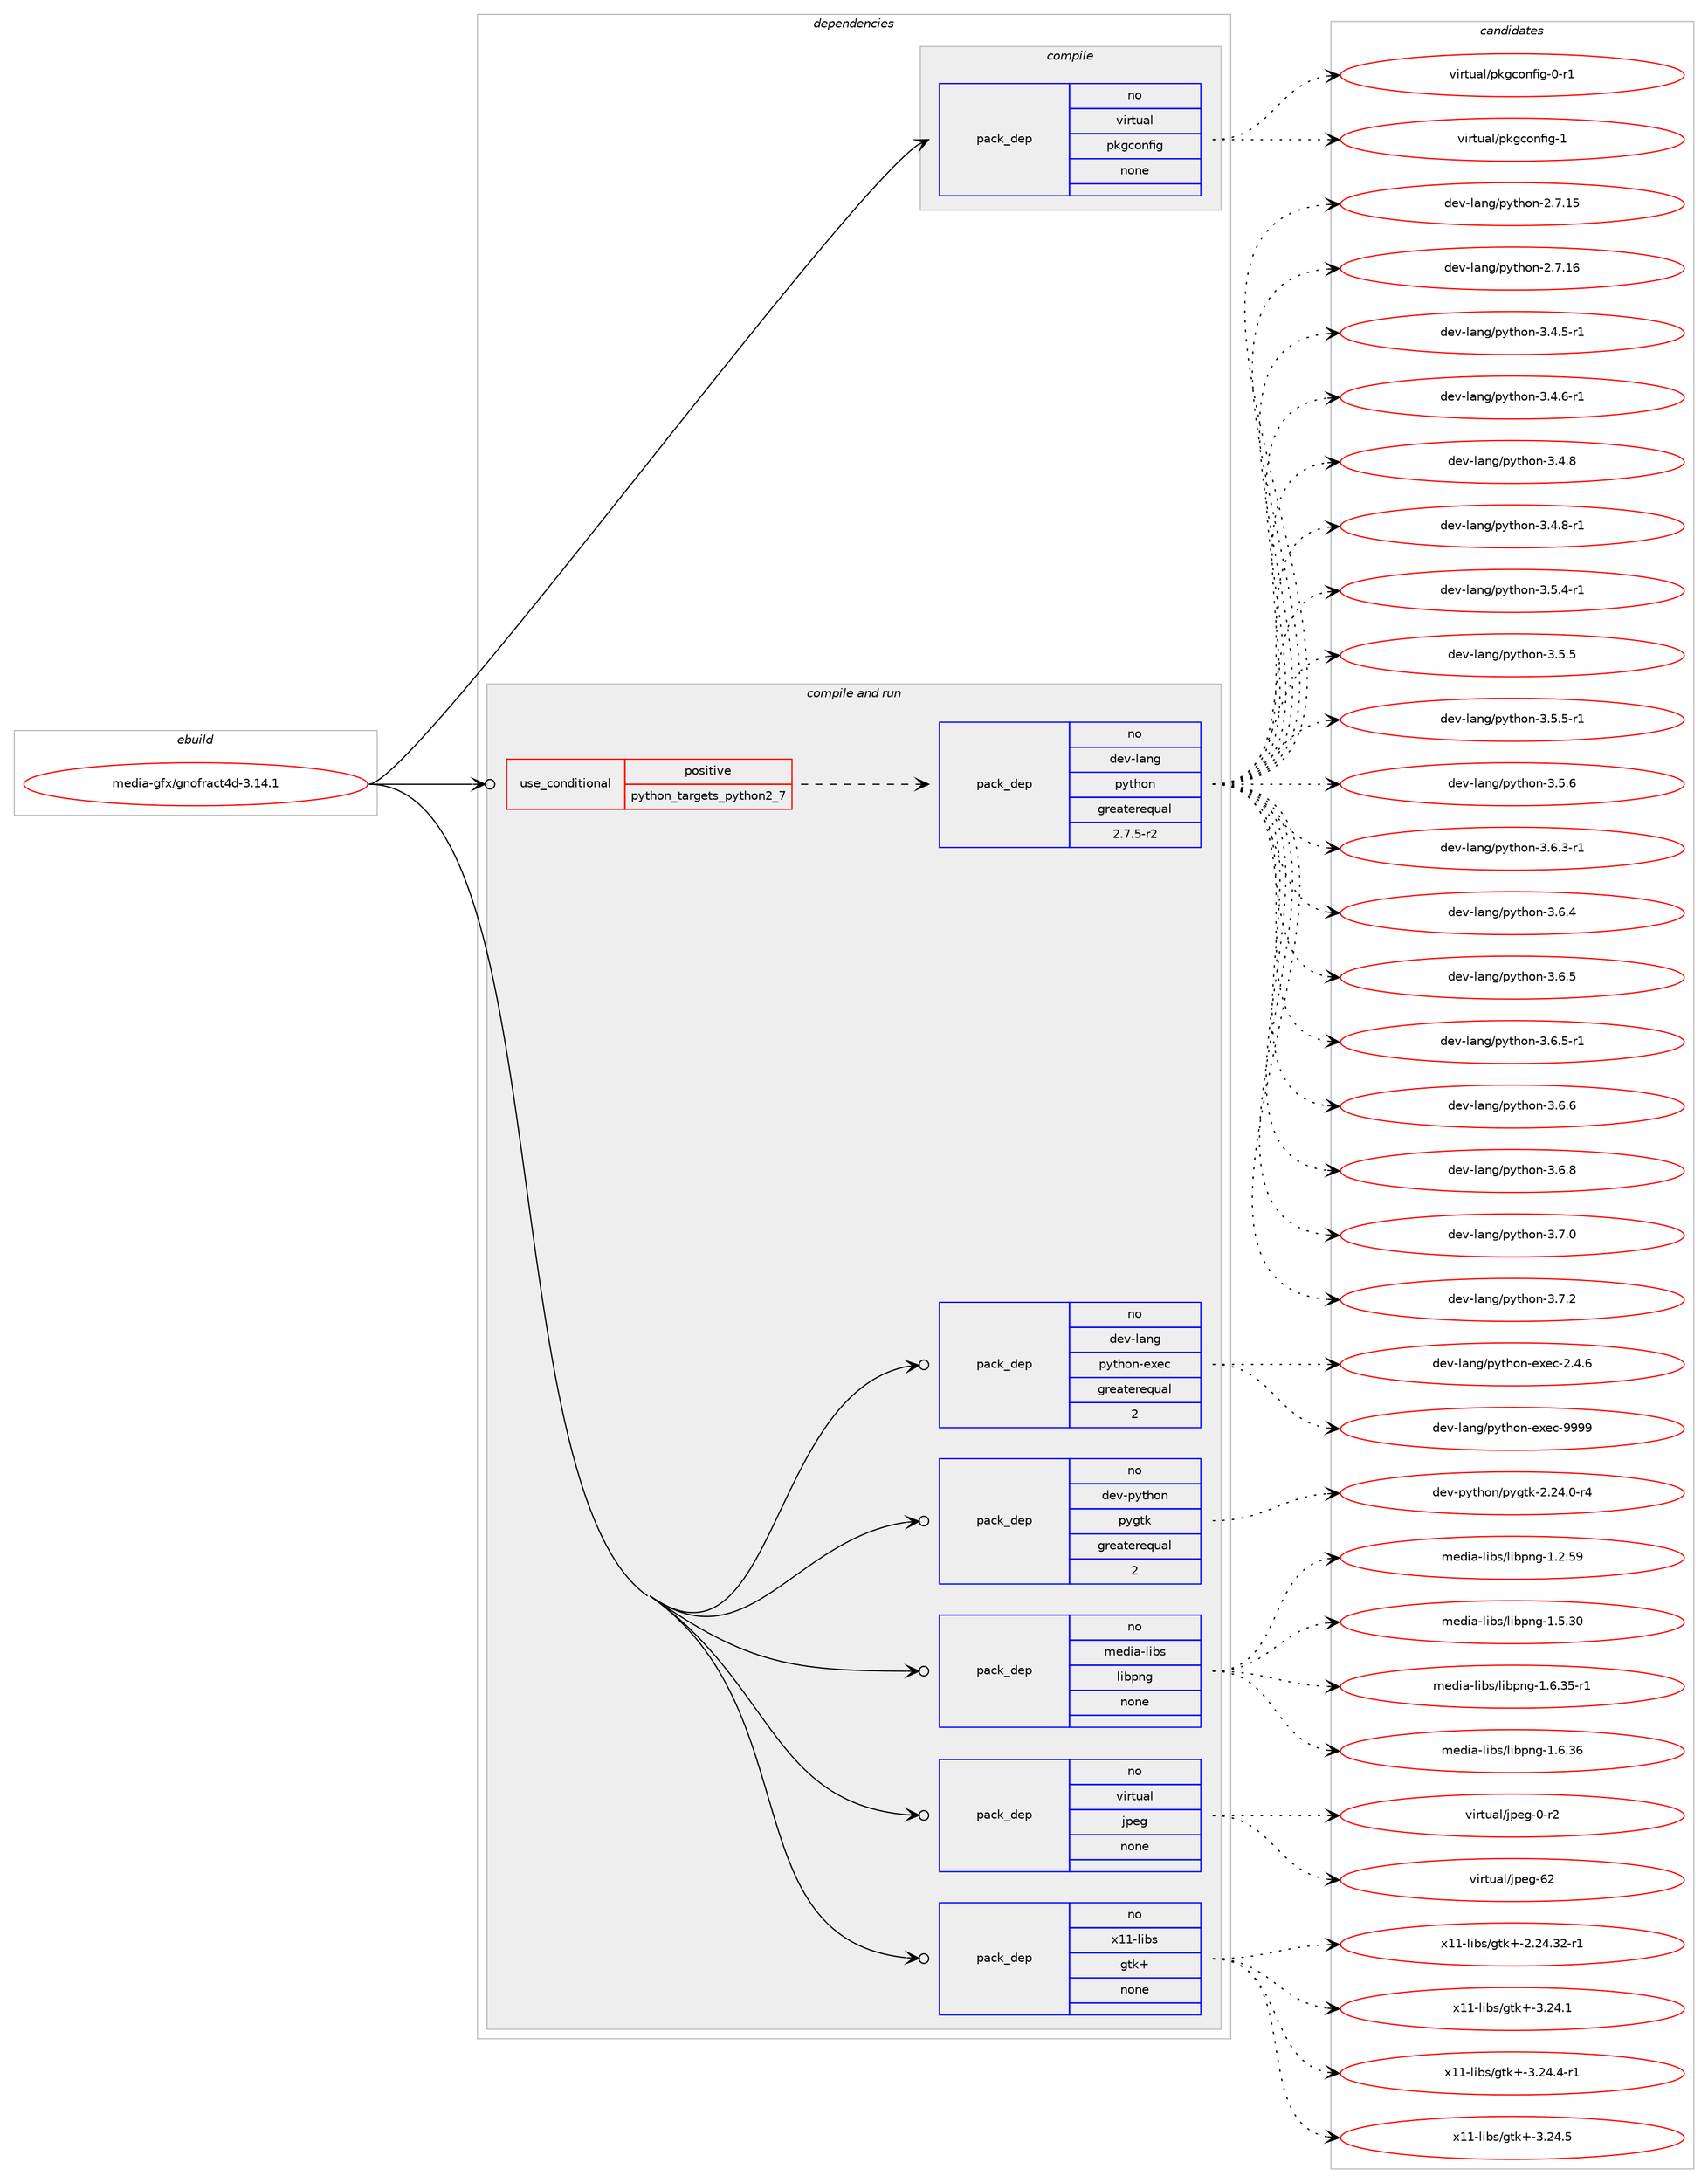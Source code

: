 digraph prolog {

# *************
# Graph options
# *************

newrank=true;
concentrate=true;
compound=true;
graph [rankdir=LR,fontname=Helvetica,fontsize=10,ranksep=1.5];#, ranksep=2.5, nodesep=0.2];
edge  [arrowhead=vee];
node  [fontname=Helvetica,fontsize=10];

# **********
# The ebuild
# **********

subgraph cluster_leftcol {
color=gray;
rank=same;
label=<<i>ebuild</i>>;
id [label="media-gfx/gnofract4d-3.14.1", color=red, width=4, href="../media-gfx/gnofract4d-3.14.1.svg"];
}

# ****************
# The dependencies
# ****************

subgraph cluster_midcol {
color=gray;
label=<<i>dependencies</i>>;
subgraph cluster_compile {
fillcolor="#eeeeee";
style=filled;
label=<<i>compile</i>>;
subgraph pack1146152 {
dependency1604416 [label=<<TABLE BORDER="0" CELLBORDER="1" CELLSPACING="0" CELLPADDING="4" WIDTH="220"><TR><TD ROWSPAN="6" CELLPADDING="30">pack_dep</TD></TR><TR><TD WIDTH="110">no</TD></TR><TR><TD>virtual</TD></TR><TR><TD>pkgconfig</TD></TR><TR><TD>none</TD></TR><TR><TD></TD></TR></TABLE>>, shape=none, color=blue];
}
id:e -> dependency1604416:w [weight=20,style="solid",arrowhead="vee"];
}
subgraph cluster_compileandrun {
fillcolor="#eeeeee";
style=filled;
label=<<i>compile and run</i>>;
subgraph cond432695 {
dependency1604417 [label=<<TABLE BORDER="0" CELLBORDER="1" CELLSPACING="0" CELLPADDING="4"><TR><TD ROWSPAN="3" CELLPADDING="10">use_conditional</TD></TR><TR><TD>positive</TD></TR><TR><TD>python_targets_python2_7</TD></TR></TABLE>>, shape=none, color=red];
subgraph pack1146153 {
dependency1604418 [label=<<TABLE BORDER="0" CELLBORDER="1" CELLSPACING="0" CELLPADDING="4" WIDTH="220"><TR><TD ROWSPAN="6" CELLPADDING="30">pack_dep</TD></TR><TR><TD WIDTH="110">no</TD></TR><TR><TD>dev-lang</TD></TR><TR><TD>python</TD></TR><TR><TD>greaterequal</TD></TR><TR><TD>2.7.5-r2</TD></TR></TABLE>>, shape=none, color=blue];
}
dependency1604417:e -> dependency1604418:w [weight=20,style="dashed",arrowhead="vee"];
}
id:e -> dependency1604417:w [weight=20,style="solid",arrowhead="odotvee"];
subgraph pack1146154 {
dependency1604419 [label=<<TABLE BORDER="0" CELLBORDER="1" CELLSPACING="0" CELLPADDING="4" WIDTH="220"><TR><TD ROWSPAN="6" CELLPADDING="30">pack_dep</TD></TR><TR><TD WIDTH="110">no</TD></TR><TR><TD>dev-lang</TD></TR><TR><TD>python-exec</TD></TR><TR><TD>greaterequal</TD></TR><TR><TD>2</TD></TR></TABLE>>, shape=none, color=blue];
}
id:e -> dependency1604419:w [weight=20,style="solid",arrowhead="odotvee"];
subgraph pack1146155 {
dependency1604420 [label=<<TABLE BORDER="0" CELLBORDER="1" CELLSPACING="0" CELLPADDING="4" WIDTH="220"><TR><TD ROWSPAN="6" CELLPADDING="30">pack_dep</TD></TR><TR><TD WIDTH="110">no</TD></TR><TR><TD>dev-python</TD></TR><TR><TD>pygtk</TD></TR><TR><TD>greaterequal</TD></TR><TR><TD>2</TD></TR></TABLE>>, shape=none, color=blue];
}
id:e -> dependency1604420:w [weight=20,style="solid",arrowhead="odotvee"];
subgraph pack1146156 {
dependency1604421 [label=<<TABLE BORDER="0" CELLBORDER="1" CELLSPACING="0" CELLPADDING="4" WIDTH="220"><TR><TD ROWSPAN="6" CELLPADDING="30">pack_dep</TD></TR><TR><TD WIDTH="110">no</TD></TR><TR><TD>media-libs</TD></TR><TR><TD>libpng</TD></TR><TR><TD>none</TD></TR><TR><TD></TD></TR></TABLE>>, shape=none, color=blue];
}
id:e -> dependency1604421:w [weight=20,style="solid",arrowhead="odotvee"];
subgraph pack1146157 {
dependency1604422 [label=<<TABLE BORDER="0" CELLBORDER="1" CELLSPACING="0" CELLPADDING="4" WIDTH="220"><TR><TD ROWSPAN="6" CELLPADDING="30">pack_dep</TD></TR><TR><TD WIDTH="110">no</TD></TR><TR><TD>virtual</TD></TR><TR><TD>jpeg</TD></TR><TR><TD>none</TD></TR><TR><TD></TD></TR></TABLE>>, shape=none, color=blue];
}
id:e -> dependency1604422:w [weight=20,style="solid",arrowhead="odotvee"];
subgraph pack1146158 {
dependency1604423 [label=<<TABLE BORDER="0" CELLBORDER="1" CELLSPACING="0" CELLPADDING="4" WIDTH="220"><TR><TD ROWSPAN="6" CELLPADDING="30">pack_dep</TD></TR><TR><TD WIDTH="110">no</TD></TR><TR><TD>x11-libs</TD></TR><TR><TD>gtk+</TD></TR><TR><TD>none</TD></TR><TR><TD></TD></TR></TABLE>>, shape=none, color=blue];
}
id:e -> dependency1604423:w [weight=20,style="solid",arrowhead="odotvee"];
}
subgraph cluster_run {
fillcolor="#eeeeee";
style=filled;
label=<<i>run</i>>;
}
}

# **************
# The candidates
# **************

subgraph cluster_choices {
rank=same;
color=gray;
label=<<i>candidates</i>>;

subgraph choice1146152 {
color=black;
nodesep=1;
choice11810511411611797108471121071039911111010210510345484511449 [label="virtual/pkgconfig-0-r1", color=red, width=4,href="../virtual/pkgconfig-0-r1.svg"];
choice1181051141161179710847112107103991111101021051034549 [label="virtual/pkgconfig-1", color=red, width=4,href="../virtual/pkgconfig-1.svg"];
dependency1604416:e -> choice11810511411611797108471121071039911111010210510345484511449:w [style=dotted,weight="100"];
dependency1604416:e -> choice1181051141161179710847112107103991111101021051034549:w [style=dotted,weight="100"];
}
subgraph choice1146153 {
color=black;
nodesep=1;
choice10010111845108971101034711212111610411111045504655464953 [label="dev-lang/python-2.7.15", color=red, width=4,href="../dev-lang/python-2.7.15.svg"];
choice10010111845108971101034711212111610411111045504655464954 [label="dev-lang/python-2.7.16", color=red, width=4,href="../dev-lang/python-2.7.16.svg"];
choice1001011184510897110103471121211161041111104551465246534511449 [label="dev-lang/python-3.4.5-r1", color=red, width=4,href="../dev-lang/python-3.4.5-r1.svg"];
choice1001011184510897110103471121211161041111104551465246544511449 [label="dev-lang/python-3.4.6-r1", color=red, width=4,href="../dev-lang/python-3.4.6-r1.svg"];
choice100101118451089711010347112121116104111110455146524656 [label="dev-lang/python-3.4.8", color=red, width=4,href="../dev-lang/python-3.4.8.svg"];
choice1001011184510897110103471121211161041111104551465246564511449 [label="dev-lang/python-3.4.8-r1", color=red, width=4,href="../dev-lang/python-3.4.8-r1.svg"];
choice1001011184510897110103471121211161041111104551465346524511449 [label="dev-lang/python-3.5.4-r1", color=red, width=4,href="../dev-lang/python-3.5.4-r1.svg"];
choice100101118451089711010347112121116104111110455146534653 [label="dev-lang/python-3.5.5", color=red, width=4,href="../dev-lang/python-3.5.5.svg"];
choice1001011184510897110103471121211161041111104551465346534511449 [label="dev-lang/python-3.5.5-r1", color=red, width=4,href="../dev-lang/python-3.5.5-r1.svg"];
choice100101118451089711010347112121116104111110455146534654 [label="dev-lang/python-3.5.6", color=red, width=4,href="../dev-lang/python-3.5.6.svg"];
choice1001011184510897110103471121211161041111104551465446514511449 [label="dev-lang/python-3.6.3-r1", color=red, width=4,href="../dev-lang/python-3.6.3-r1.svg"];
choice100101118451089711010347112121116104111110455146544652 [label="dev-lang/python-3.6.4", color=red, width=4,href="../dev-lang/python-3.6.4.svg"];
choice100101118451089711010347112121116104111110455146544653 [label="dev-lang/python-3.6.5", color=red, width=4,href="../dev-lang/python-3.6.5.svg"];
choice1001011184510897110103471121211161041111104551465446534511449 [label="dev-lang/python-3.6.5-r1", color=red, width=4,href="../dev-lang/python-3.6.5-r1.svg"];
choice100101118451089711010347112121116104111110455146544654 [label="dev-lang/python-3.6.6", color=red, width=4,href="../dev-lang/python-3.6.6.svg"];
choice100101118451089711010347112121116104111110455146544656 [label="dev-lang/python-3.6.8", color=red, width=4,href="../dev-lang/python-3.6.8.svg"];
choice100101118451089711010347112121116104111110455146554648 [label="dev-lang/python-3.7.0", color=red, width=4,href="../dev-lang/python-3.7.0.svg"];
choice100101118451089711010347112121116104111110455146554650 [label="dev-lang/python-3.7.2", color=red, width=4,href="../dev-lang/python-3.7.2.svg"];
dependency1604418:e -> choice10010111845108971101034711212111610411111045504655464953:w [style=dotted,weight="100"];
dependency1604418:e -> choice10010111845108971101034711212111610411111045504655464954:w [style=dotted,weight="100"];
dependency1604418:e -> choice1001011184510897110103471121211161041111104551465246534511449:w [style=dotted,weight="100"];
dependency1604418:e -> choice1001011184510897110103471121211161041111104551465246544511449:w [style=dotted,weight="100"];
dependency1604418:e -> choice100101118451089711010347112121116104111110455146524656:w [style=dotted,weight="100"];
dependency1604418:e -> choice1001011184510897110103471121211161041111104551465246564511449:w [style=dotted,weight="100"];
dependency1604418:e -> choice1001011184510897110103471121211161041111104551465346524511449:w [style=dotted,weight="100"];
dependency1604418:e -> choice100101118451089711010347112121116104111110455146534653:w [style=dotted,weight="100"];
dependency1604418:e -> choice1001011184510897110103471121211161041111104551465346534511449:w [style=dotted,weight="100"];
dependency1604418:e -> choice100101118451089711010347112121116104111110455146534654:w [style=dotted,weight="100"];
dependency1604418:e -> choice1001011184510897110103471121211161041111104551465446514511449:w [style=dotted,weight="100"];
dependency1604418:e -> choice100101118451089711010347112121116104111110455146544652:w [style=dotted,weight="100"];
dependency1604418:e -> choice100101118451089711010347112121116104111110455146544653:w [style=dotted,weight="100"];
dependency1604418:e -> choice1001011184510897110103471121211161041111104551465446534511449:w [style=dotted,weight="100"];
dependency1604418:e -> choice100101118451089711010347112121116104111110455146544654:w [style=dotted,weight="100"];
dependency1604418:e -> choice100101118451089711010347112121116104111110455146544656:w [style=dotted,weight="100"];
dependency1604418:e -> choice100101118451089711010347112121116104111110455146554648:w [style=dotted,weight="100"];
dependency1604418:e -> choice100101118451089711010347112121116104111110455146554650:w [style=dotted,weight="100"];
}
subgraph choice1146154 {
color=black;
nodesep=1;
choice1001011184510897110103471121211161041111104510112010199455046524654 [label="dev-lang/python-exec-2.4.6", color=red, width=4,href="../dev-lang/python-exec-2.4.6.svg"];
choice10010111845108971101034711212111610411111045101120101994557575757 [label="dev-lang/python-exec-9999", color=red, width=4,href="../dev-lang/python-exec-9999.svg"];
dependency1604419:e -> choice1001011184510897110103471121211161041111104510112010199455046524654:w [style=dotted,weight="100"];
dependency1604419:e -> choice10010111845108971101034711212111610411111045101120101994557575757:w [style=dotted,weight="100"];
}
subgraph choice1146155 {
color=black;
nodesep=1;
choice1001011184511212111610411111047112121103116107455046505246484511452 [label="dev-python/pygtk-2.24.0-r4", color=red, width=4,href="../dev-python/pygtk-2.24.0-r4.svg"];
dependency1604420:e -> choice1001011184511212111610411111047112121103116107455046505246484511452:w [style=dotted,weight="100"];
}
subgraph choice1146156 {
color=black;
nodesep=1;
choice109101100105974510810598115471081059811211010345494650465357 [label="media-libs/libpng-1.2.59", color=red, width=4,href="../media-libs/libpng-1.2.59.svg"];
choice109101100105974510810598115471081059811211010345494653465148 [label="media-libs/libpng-1.5.30", color=red, width=4,href="../media-libs/libpng-1.5.30.svg"];
choice1091011001059745108105981154710810598112110103454946544651534511449 [label="media-libs/libpng-1.6.35-r1", color=red, width=4,href="../media-libs/libpng-1.6.35-r1.svg"];
choice109101100105974510810598115471081059811211010345494654465154 [label="media-libs/libpng-1.6.36", color=red, width=4,href="../media-libs/libpng-1.6.36.svg"];
dependency1604421:e -> choice109101100105974510810598115471081059811211010345494650465357:w [style=dotted,weight="100"];
dependency1604421:e -> choice109101100105974510810598115471081059811211010345494653465148:w [style=dotted,weight="100"];
dependency1604421:e -> choice1091011001059745108105981154710810598112110103454946544651534511449:w [style=dotted,weight="100"];
dependency1604421:e -> choice109101100105974510810598115471081059811211010345494654465154:w [style=dotted,weight="100"];
}
subgraph choice1146157 {
color=black;
nodesep=1;
choice118105114116117971084710611210110345484511450 [label="virtual/jpeg-0-r2", color=red, width=4,href="../virtual/jpeg-0-r2.svg"];
choice1181051141161179710847106112101103455450 [label="virtual/jpeg-62", color=red, width=4,href="../virtual/jpeg-62.svg"];
dependency1604422:e -> choice118105114116117971084710611210110345484511450:w [style=dotted,weight="100"];
dependency1604422:e -> choice1181051141161179710847106112101103455450:w [style=dotted,weight="100"];
}
subgraph choice1146158 {
color=black;
nodesep=1;
choice12049494510810598115471031161074345504650524651504511449 [label="x11-libs/gtk+-2.24.32-r1", color=red, width=4,href="../x11-libs/gtk+-2.24.32-r1.svg"];
choice12049494510810598115471031161074345514650524649 [label="x11-libs/gtk+-3.24.1", color=red, width=4,href="../x11-libs/gtk+-3.24.1.svg"];
choice120494945108105981154710311610743455146505246524511449 [label="x11-libs/gtk+-3.24.4-r1", color=red, width=4,href="../x11-libs/gtk+-3.24.4-r1.svg"];
choice12049494510810598115471031161074345514650524653 [label="x11-libs/gtk+-3.24.5", color=red, width=4,href="../x11-libs/gtk+-3.24.5.svg"];
dependency1604423:e -> choice12049494510810598115471031161074345504650524651504511449:w [style=dotted,weight="100"];
dependency1604423:e -> choice12049494510810598115471031161074345514650524649:w [style=dotted,weight="100"];
dependency1604423:e -> choice120494945108105981154710311610743455146505246524511449:w [style=dotted,weight="100"];
dependency1604423:e -> choice12049494510810598115471031161074345514650524653:w [style=dotted,weight="100"];
}
}

}
